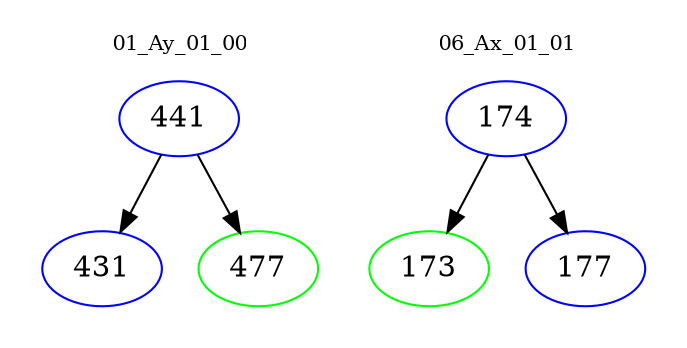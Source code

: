 digraph{
subgraph cluster_0 {
color = white
label = "01_Ay_01_00";
fontsize=10;
T0_441 [label="441", color="blue"]
T0_441 -> T0_431 [color="black"]
T0_431 [label="431", color="blue"]
T0_441 -> T0_477 [color="black"]
T0_477 [label="477", color="green"]
}
subgraph cluster_1 {
color = white
label = "06_Ax_01_01";
fontsize=10;
T1_174 [label="174", color="blue"]
T1_174 -> T1_173 [color="black"]
T1_173 [label="173", color="green"]
T1_174 -> T1_177 [color="black"]
T1_177 [label="177", color="blue"]
}
}
